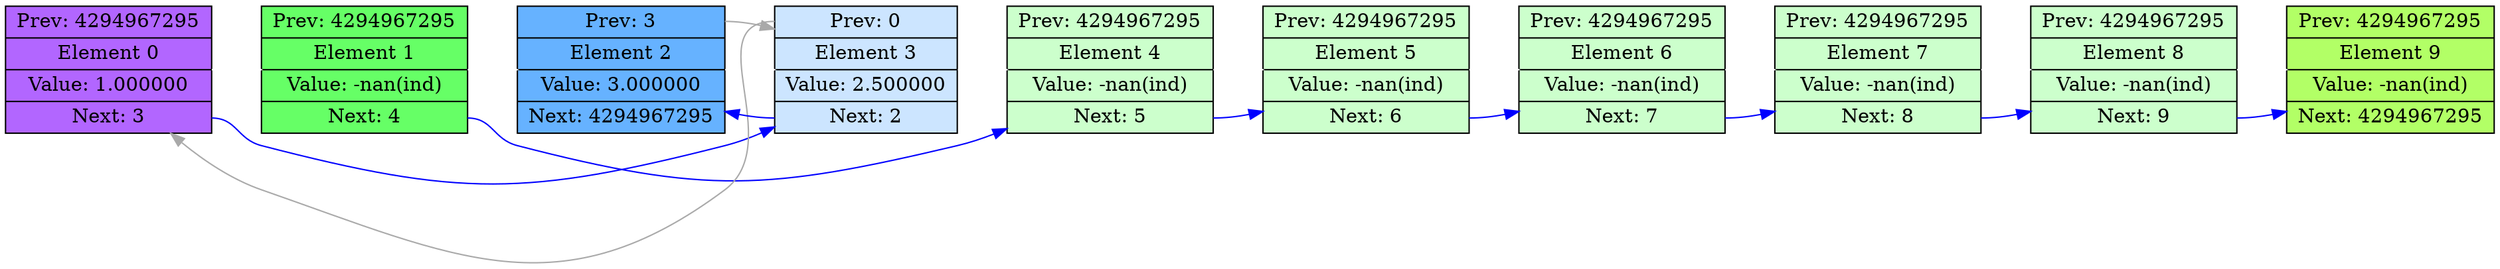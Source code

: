 digraph G{
rankdir = LR;
unit0 [style="filled",                                       fillcolor = "#B266FF"                                     shape = record,                                         label = "                                                 <prev> Prev:   4294967295 |                                            Element 0 |                                            Value: 1.000000 |                                     <next> Next:   3"];
unit1 [style="filled",                                       fillcolor = "#66FF66"                                     shape = record,                                         label = "                                                 <prev> Prev:   4294967295 |                                            Element 1 |                                            Value: -nan(ind) |                                     <next> Next:   4"];
unit2 [style="filled",                                       fillcolor = "#66B2FF"                                     shape = record,                                         label = "                                                 <prev> Prev:   3 |                                            Element 2 |                                            Value: 3.000000 |                                     <next> Next:   4294967295"];
unit3 [style="filled",                                       fillcolor = "#CCE5FF"                                     shape = record,                                         label = "                                                 <prev> Prev:   0 |                                            Element 3 |                                            Value: 2.500000 |                                     <next> Next:   2"];
unit4 [style="filled",                                       fillcolor = "#CCFFCC"                                     shape = record,                                         label = "                                                 <prev> Prev:   4294967295 |                                            Element 4 |                                            Value: -nan(ind) |                                     <next> Next:   5"];
unit5 [style="filled",                                       fillcolor = "#CCFFCC"                                     shape = record,                                         label = "                                                 <prev> Prev:   4294967295 |                                            Element 5 |                                            Value: -nan(ind) |                                     <next> Next:   6"];
unit6 [style="filled",                                       fillcolor = "#CCFFCC"                                     shape = record,                                         label = "                                                 <prev> Prev:   4294967295 |                                            Element 6 |                                            Value: -nan(ind) |                                     <next> Next:   7"];
unit7 [style="filled",                                       fillcolor = "#CCFFCC"                                     shape = record,                                         label = "                                                 <prev> Prev:   4294967295 |                                            Element 7 |                                            Value: -nan(ind) |                                     <next> Next:   8"];
unit8 [style="filled",                                       fillcolor = "#CCFFCC"                                     shape = record,                                         label = "                                                 <prev> Prev:   4294967295 |                                            Element 8 |                                            Value: -nan(ind) |                                     <next> Next:   9"];
unit9 [style="filled",                                       fillcolor = "#B2FF66"                                     shape = record,                                         label = "                                                 <prev> Prev:   4294967295 |                                            Element 9 |                                            Value: -nan(ind) |                                     <next> Next:   4294967295"];
unit0 -> unit1 [color = "white" truecolor = true];
unit1 -> unit2 [color = "white" truecolor = true];
unit2 -> unit3 [color = "white" truecolor = true];
unit3 -> unit4 [color = "white" truecolor = true];
unit4 -> unit5 [color = "white" truecolor = true];
unit5 -> unit6 [color = "white" truecolor = true];
unit6 -> unit7 [color = "white" truecolor = true];
unit7 -> unit8 [color = "white" truecolor = true];
unit8 -> unit9 [color = "white" truecolor = true];
unit0:<next> -> unit3 [color = "blue" constraint = false];
unit1:<next> -> unit4 [color = "blue" constraint = false];
unit2:<prev> -> unit3 [color = "darkgray" constraint = false];
unit3:<prev> -> unit0 [color = "darkgray" constraint = false];
unit3:<next> -> unit2 [color = "blue" constraint = false];
unit4:<next> -> unit5 [color = "blue" constraint = false];
unit5:<next> -> unit6 [color = "blue" constraint = false];
unit6:<next> -> unit7 [color = "blue" constraint = false];
unit7:<next> -> unit8 [color = "blue" constraint = false];
unit8:<next> -> unit9 [color = "blue" constraint = false];
}